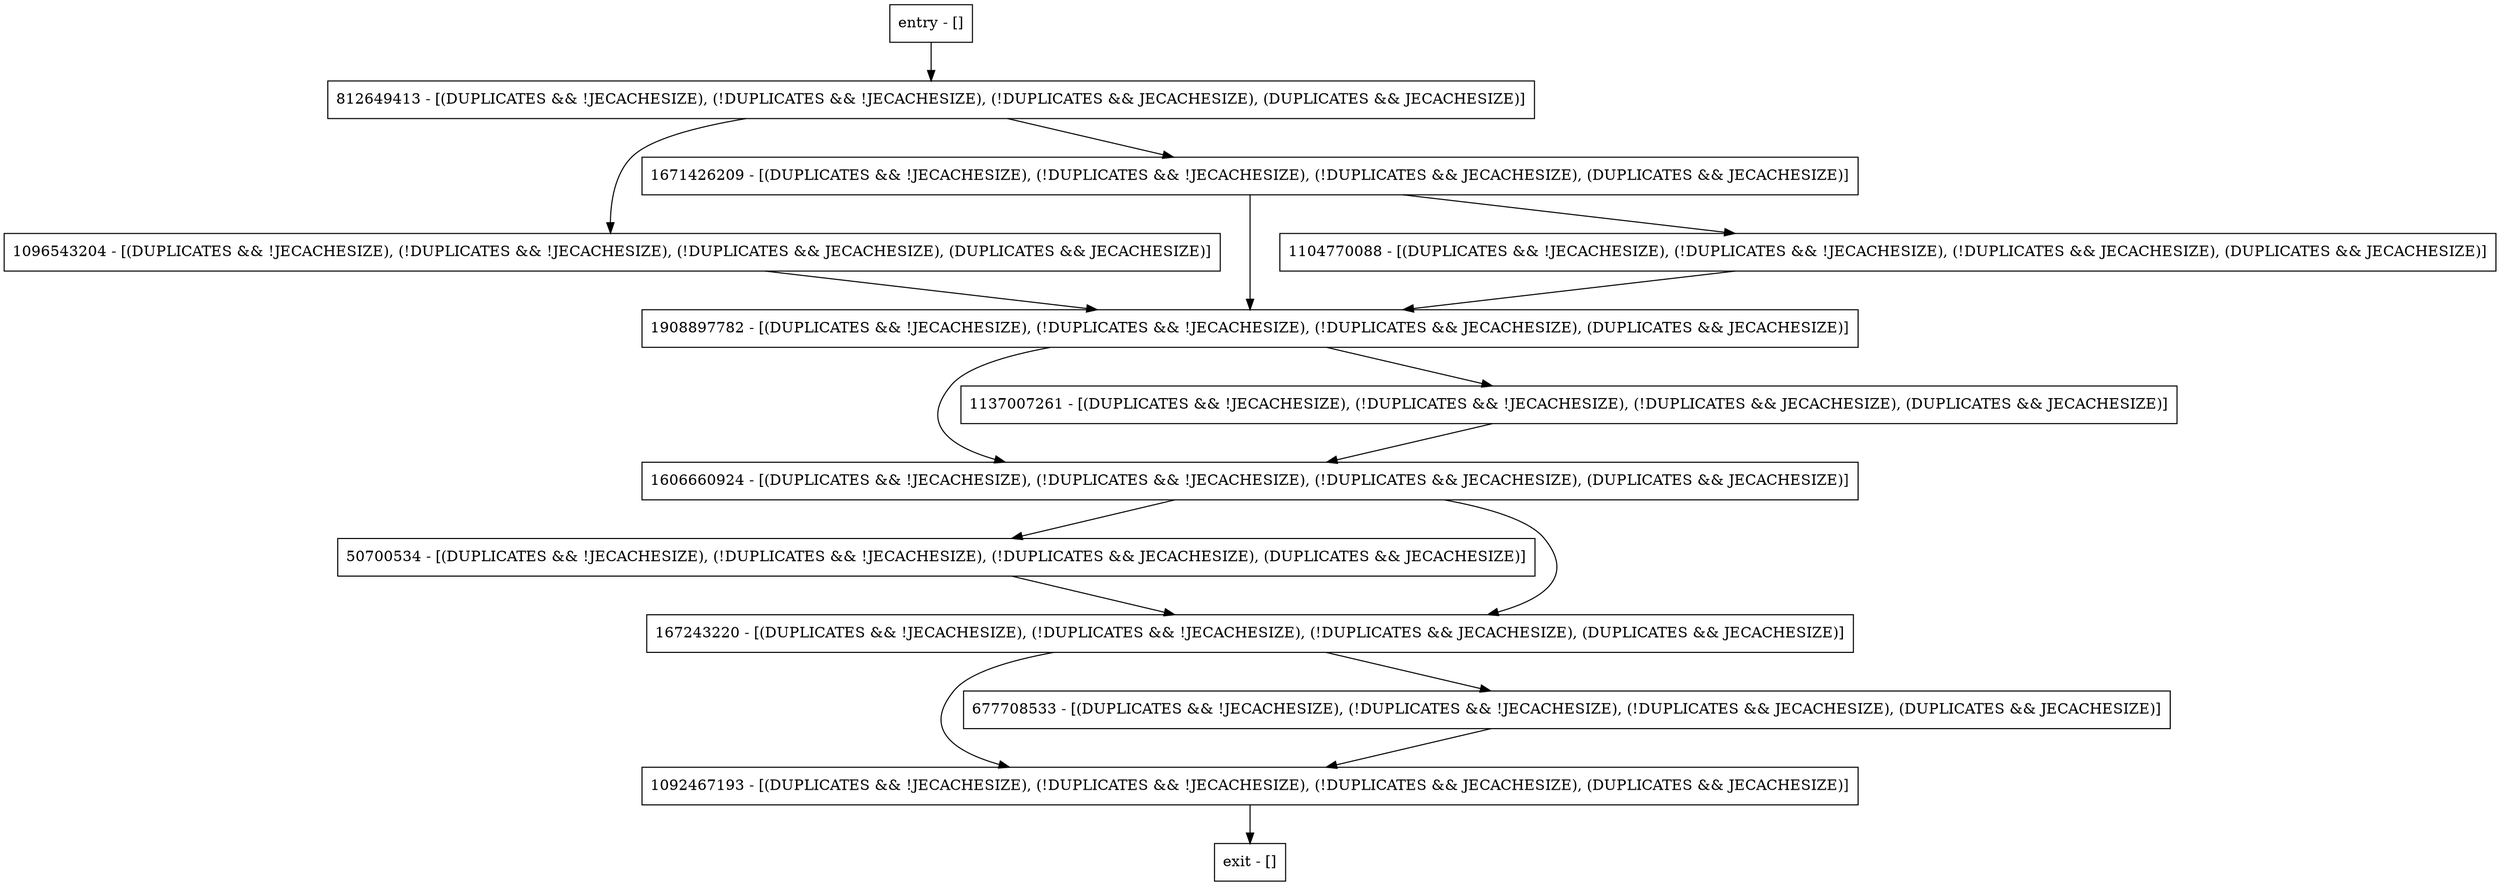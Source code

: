 digraph writeToLog {
node [shape=record];
1096543204 [label="1096543204 - [(DUPLICATES && !JECACHESIZE), (!DUPLICATES && !JECACHESIZE), (!DUPLICATES && JECACHESIZE), (DUPLICATES && JECACHESIZE)]"];
1092467193 [label="1092467193 - [(DUPLICATES && !JECACHESIZE), (!DUPLICATES && !JECACHESIZE), (!DUPLICATES && JECACHESIZE), (DUPLICATES && JECACHESIZE)]"];
50700534 [label="50700534 - [(DUPLICATES && !JECACHESIZE), (!DUPLICATES && !JECACHESIZE), (!DUPLICATES && JECACHESIZE), (DUPLICATES && JECACHESIZE)]"];
1908897782 [label="1908897782 - [(DUPLICATES && !JECACHESIZE), (!DUPLICATES && !JECACHESIZE), (!DUPLICATES && JECACHESIZE), (DUPLICATES && JECACHESIZE)]"];
1671426209 [label="1671426209 - [(DUPLICATES && !JECACHESIZE), (!DUPLICATES && !JECACHESIZE), (!DUPLICATES && JECACHESIZE), (DUPLICATES && JECACHESIZE)]"];
167243220 [label="167243220 - [(DUPLICATES && !JECACHESIZE), (!DUPLICATES && !JECACHESIZE), (!DUPLICATES && JECACHESIZE), (DUPLICATES && JECACHESIZE)]"];
1606660924 [label="1606660924 - [(DUPLICATES && !JECACHESIZE), (!DUPLICATES && !JECACHESIZE), (!DUPLICATES && JECACHESIZE), (DUPLICATES && JECACHESIZE)]"];
entry [label="entry - []"];
exit [label="exit - []"];
812649413 [label="812649413 - [(DUPLICATES && !JECACHESIZE), (!DUPLICATES && !JECACHESIZE), (!DUPLICATES && JECACHESIZE), (DUPLICATES && JECACHESIZE)]"];
677708533 [label="677708533 - [(DUPLICATES && !JECACHESIZE), (!DUPLICATES && !JECACHESIZE), (!DUPLICATES && JECACHESIZE), (DUPLICATES && JECACHESIZE)]"];
1104770088 [label="1104770088 - [(DUPLICATES && !JECACHESIZE), (!DUPLICATES && !JECACHESIZE), (!DUPLICATES && JECACHESIZE), (DUPLICATES && JECACHESIZE)]"];
1137007261 [label="1137007261 - [(DUPLICATES && !JECACHESIZE), (!DUPLICATES && !JECACHESIZE), (!DUPLICATES && JECACHESIZE), (DUPLICATES && JECACHESIZE)]"];
entry;
exit;
1096543204 -> 1908897782;
1092467193 -> exit;
50700534 -> 167243220;
1908897782 -> 1606660924;
1908897782 -> 1137007261;
1671426209 -> 1908897782;
1671426209 -> 1104770088;
167243220 -> 1092467193;
167243220 -> 677708533;
1606660924 -> 50700534;
1606660924 -> 167243220;
entry -> 812649413;
812649413 -> 1096543204;
812649413 -> 1671426209;
677708533 -> 1092467193;
1104770088 -> 1908897782;
1137007261 -> 1606660924;
}
